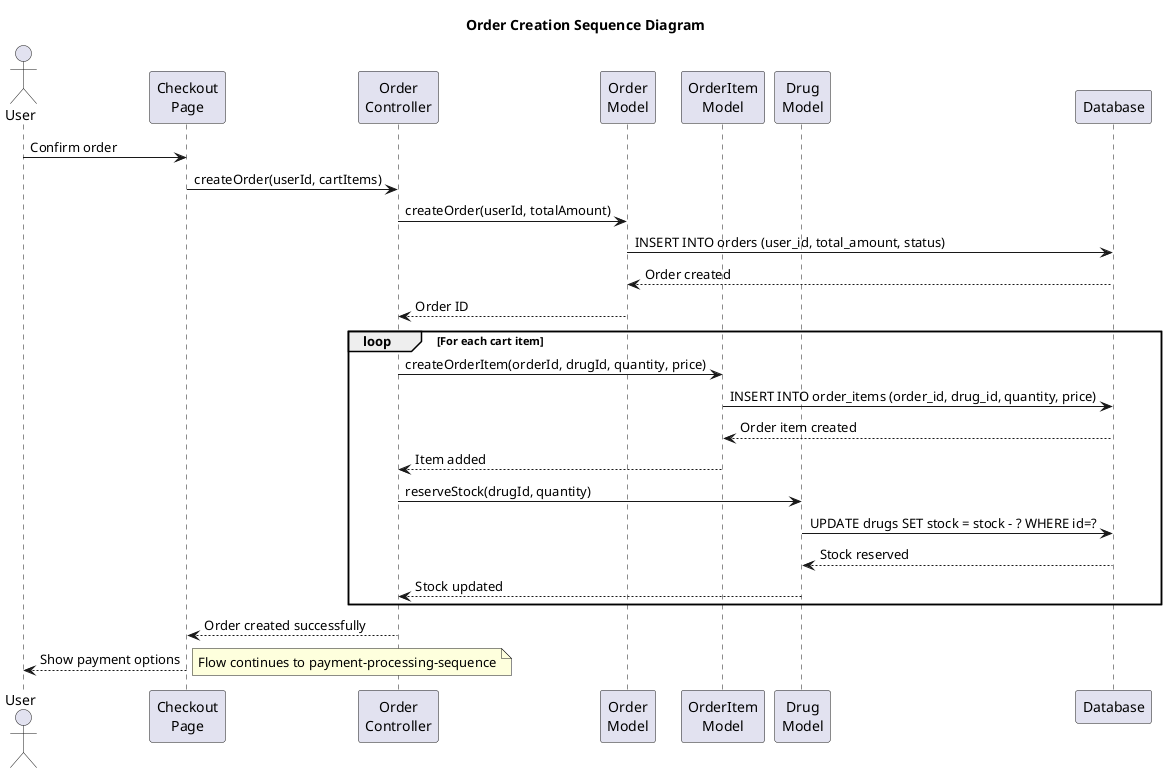 @startuml order-creation-sequence
title Order Creation Sequence Diagram

actor User
participant "Checkout\nPage" as CheckoutUI
participant "Order\nController" as OrderController
participant "Order\nModel" as OrderModel
participant "OrderItem\nModel" as OrderItemModel
participant "Drug\nModel" as DrugModel
participant "Database" as DB

note left: Continues from cart-validation-checkout-sequence

User -> CheckoutUI: Confirm order
CheckoutUI -> OrderController: createOrder(userId, cartItems)

OrderController -> OrderModel: createOrder(userId, totalAmount)
OrderModel -> DB: INSERT INTO orders (user_id, total_amount, status)
DB --> OrderModel: Order created
OrderModel --> OrderController: Order ID

loop For each cart item
    OrderController -> OrderItemModel: createOrderItem(orderId, drugId, quantity, price)
    OrderItemModel -> DB: INSERT INTO order_items (order_id, drug_id, quantity, price)
    DB --> OrderItemModel: Order item created
    OrderItemModel --> OrderController: Item added
    
    OrderController -> DrugModel: reserveStock(drugId, quantity)
    DrugModel -> DB: UPDATE drugs SET stock = stock - ? WHERE id=?
    DB --> DrugModel: Stock reserved
    DrugModel --> OrderController: Stock updated
end

OrderController --> CheckoutUI: Order created successfully
CheckoutUI --> User: Show payment options

note right: Flow continues to payment-processing-sequence

@enduml
